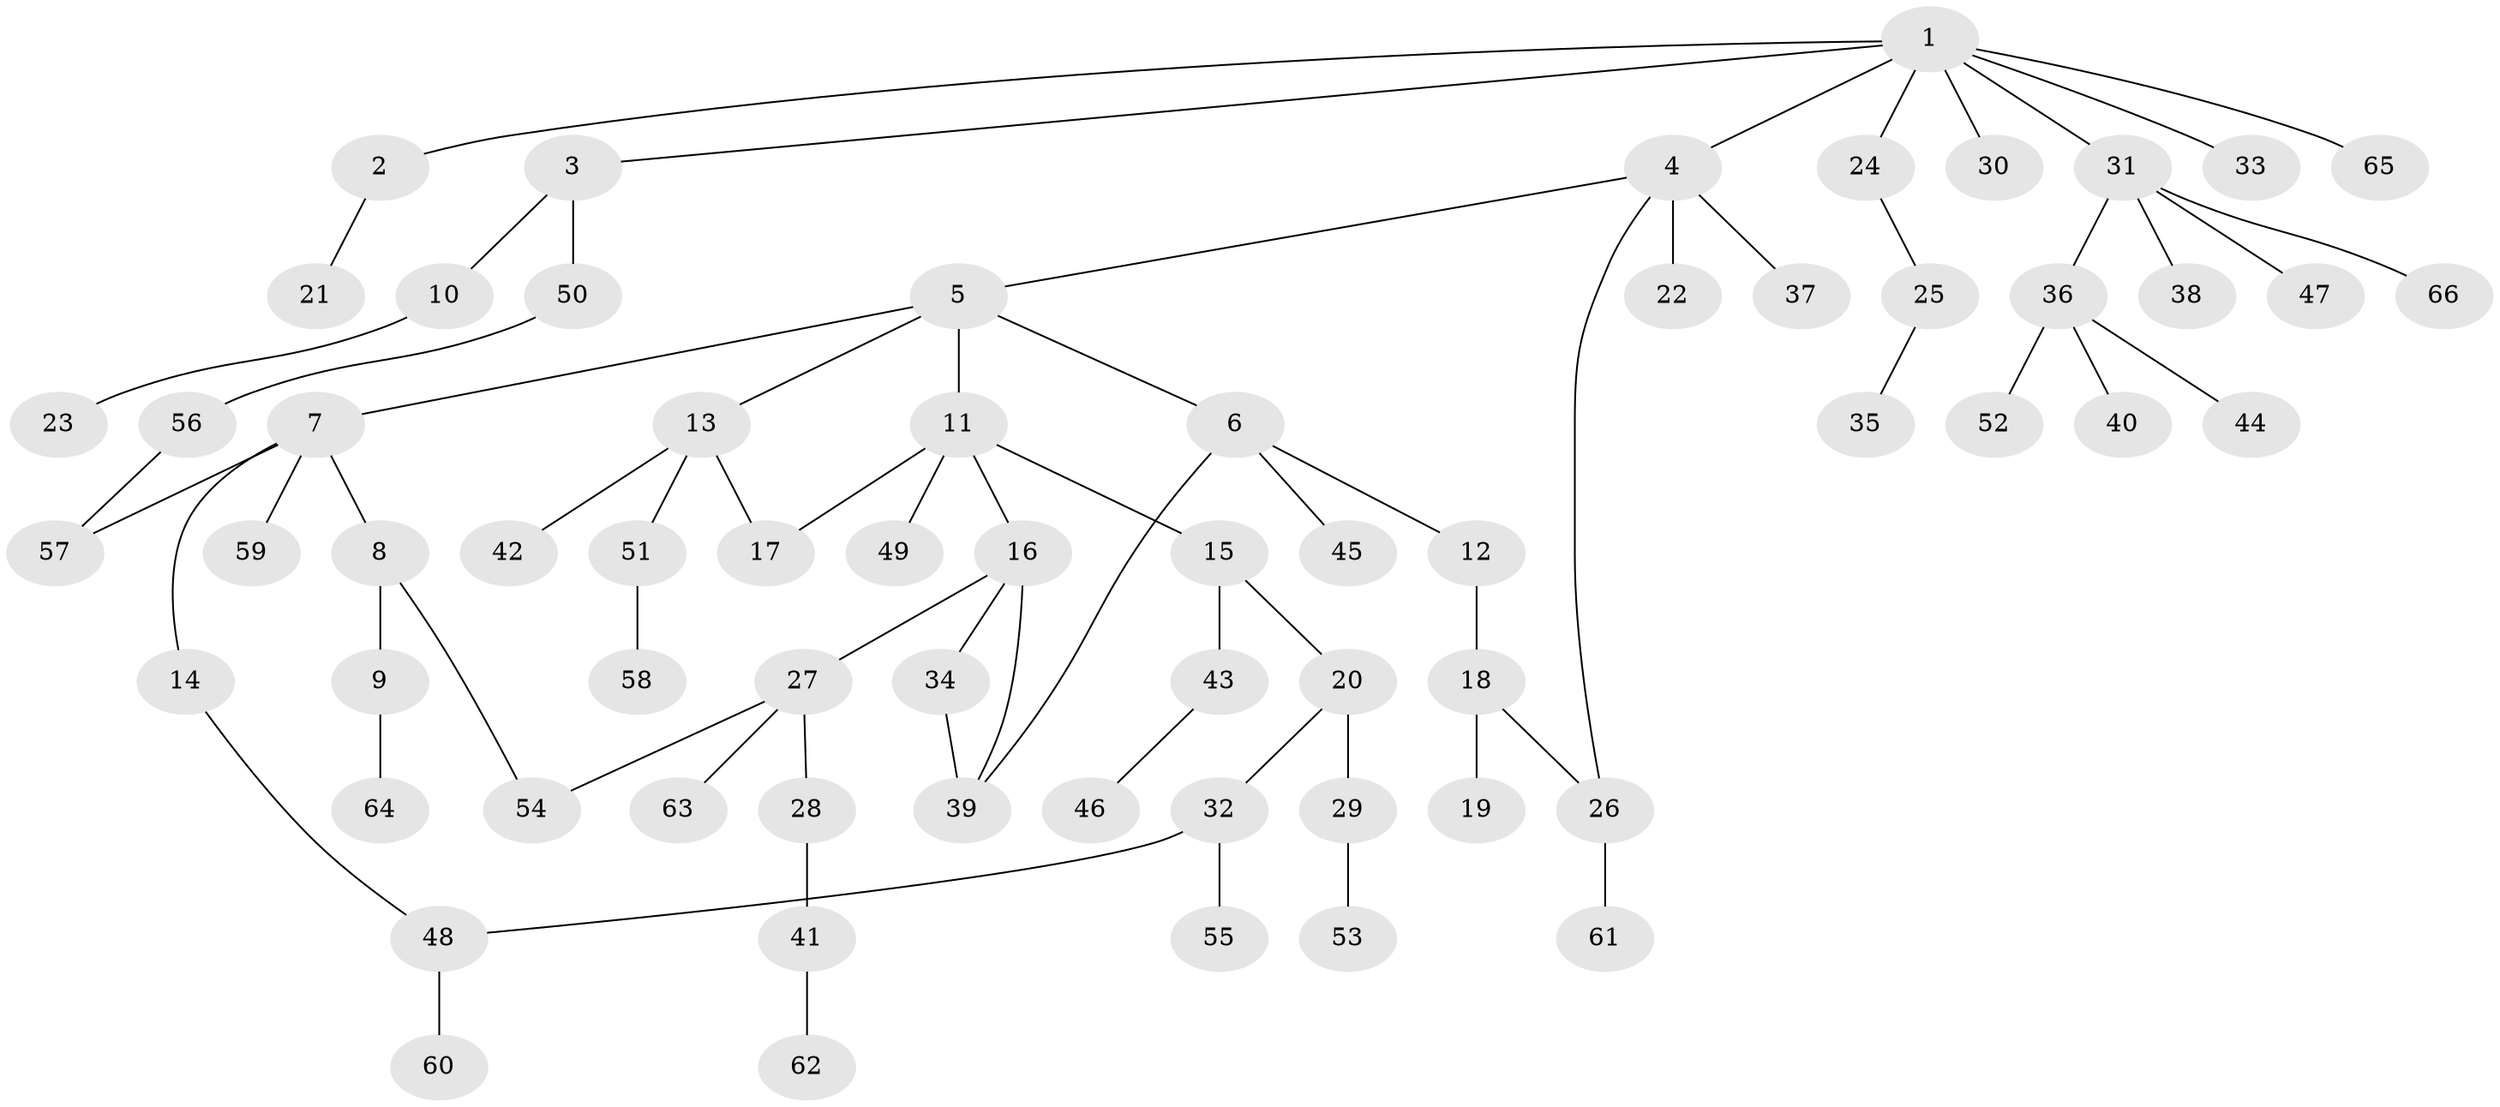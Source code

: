 // coarse degree distribution, {3: 0.25, 4: 0.10714285714285714, 5: 0.03571428571428571, 1: 0.2857142857142857, 2: 0.32142857142857145}
// Generated by graph-tools (version 1.1) at 2025/48/03/04/25 22:48:59]
// undirected, 66 vertices, 72 edges
graph export_dot {
  node [color=gray90,style=filled];
  1;
  2;
  3;
  4;
  5;
  6;
  7;
  8;
  9;
  10;
  11;
  12;
  13;
  14;
  15;
  16;
  17;
  18;
  19;
  20;
  21;
  22;
  23;
  24;
  25;
  26;
  27;
  28;
  29;
  30;
  31;
  32;
  33;
  34;
  35;
  36;
  37;
  38;
  39;
  40;
  41;
  42;
  43;
  44;
  45;
  46;
  47;
  48;
  49;
  50;
  51;
  52;
  53;
  54;
  55;
  56;
  57;
  58;
  59;
  60;
  61;
  62;
  63;
  64;
  65;
  66;
  1 -- 2;
  1 -- 3;
  1 -- 4;
  1 -- 24;
  1 -- 30;
  1 -- 31;
  1 -- 33;
  1 -- 65;
  2 -- 21;
  3 -- 10;
  3 -- 50;
  4 -- 5;
  4 -- 22;
  4 -- 37;
  4 -- 26;
  5 -- 6;
  5 -- 7;
  5 -- 11;
  5 -- 13;
  6 -- 12;
  6 -- 45;
  6 -- 39;
  7 -- 8;
  7 -- 14;
  7 -- 59;
  7 -- 57;
  8 -- 9;
  8 -- 54;
  9 -- 64;
  10 -- 23;
  11 -- 15;
  11 -- 16;
  11 -- 17;
  11 -- 49;
  12 -- 18;
  13 -- 42;
  13 -- 51;
  13 -- 17;
  14 -- 48;
  15 -- 20;
  15 -- 43;
  16 -- 27;
  16 -- 34;
  16 -- 39;
  18 -- 19;
  18 -- 26;
  20 -- 29;
  20 -- 32;
  24 -- 25;
  25 -- 35;
  26 -- 61;
  27 -- 28;
  27 -- 63;
  27 -- 54;
  28 -- 41;
  29 -- 53;
  31 -- 36;
  31 -- 38;
  31 -- 47;
  31 -- 66;
  32 -- 48;
  32 -- 55;
  34 -- 39;
  36 -- 40;
  36 -- 44;
  36 -- 52;
  41 -- 62;
  43 -- 46;
  48 -- 60;
  50 -- 56;
  51 -- 58;
  56 -- 57;
}
